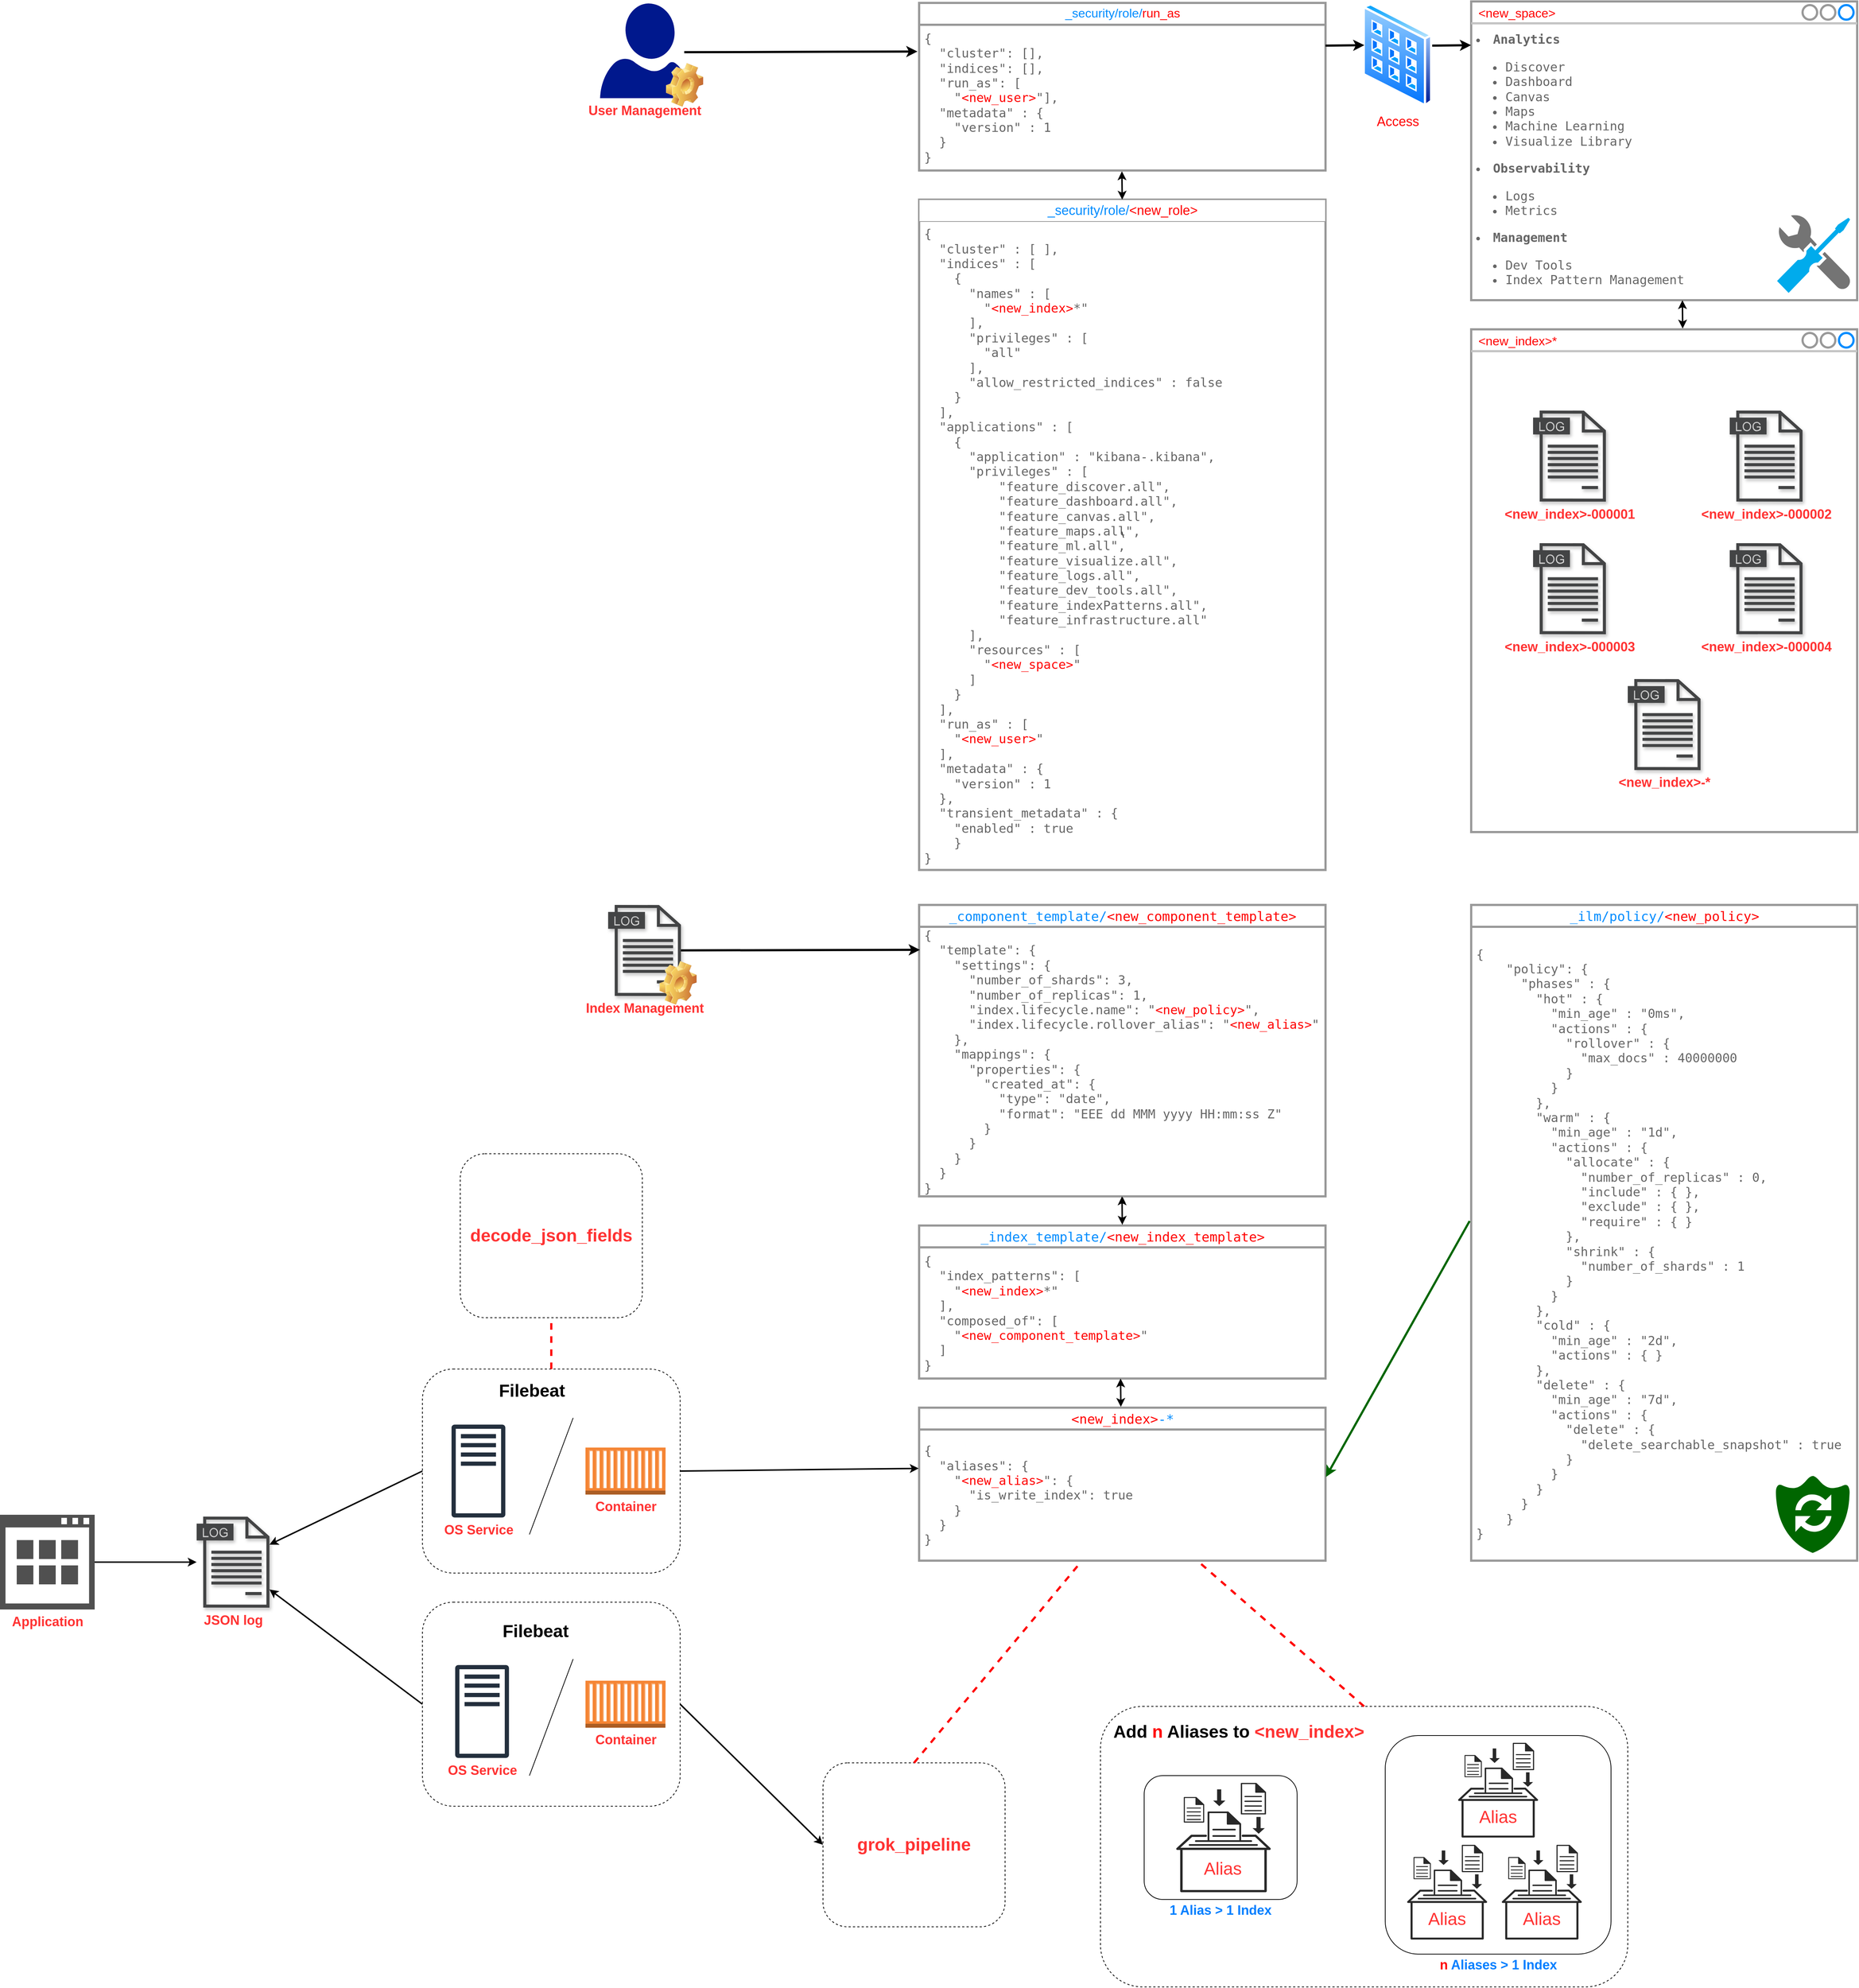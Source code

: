 <mxfile version="20.7.4" type="device"><diagram id="y36KsdwO0_986xuQ28Vi" name="Page-1"><mxGraphModel dx="3749" dy="1204" grid="1" gridSize="10" guides="1" tooltips="1" connect="1" arrows="1" fold="1" page="1" pageScale="1" pageWidth="850" pageHeight="1100" math="0" shadow="0"><root><mxCell id="0"/><mxCell id="1" parent="0"/><mxCell id="LJTvvA1ro9yjk8r6hqA2-25" value="" style="rounded=1;whiteSpace=wrap;html=1;dashed=1;fontSize=18;fontColor=#FF3333;" parent="1" vertex="1"><mxGeometry x="-330.01" y="1917" width="353.9" height="280" as="geometry"/></mxCell><mxCell id="LJTvvA1ro9yjk8r6hqA2-20" value="" style="rounded=1;whiteSpace=wrap;html=1;dashed=1;fontSize=18;fontColor=#FF3333;" parent="1" vertex="1"><mxGeometry x="601" y="2380" width="724" height="385" as="geometry"/></mxCell><mxCell id="wfWdYJbybF4EtRkM_R6o-1" value="&lt;b&gt;&lt;font style=&quot;font-size: 18px;&quot; color=&quot;#ff3333&quot;&gt;User Management&lt;/font&gt;&lt;/b&gt;" style="sketch=0;aspect=fixed;pointerEvents=1;shadow=0;dashed=0;html=1;strokeColor=none;labelPosition=center;verticalLabelPosition=bottom;verticalAlign=top;align=center;fillColor=#00188D;shape=mxgraph.azure.user" parent="1" vertex="1"><mxGeometry x="-86.1" y="42.73" width="122.2" height="130" as="geometry"/></mxCell><mxCell id="wfWdYJbybF4EtRkM_R6o-2" value="&lt;span style=&quot;&quot;&gt;&lt;font color=&quot;#ff0000&quot;&gt;&amp;lt;new_space&amp;gt;&lt;/font&gt;&lt;/span&gt;" style="strokeWidth=3;shadow=0;dashed=0;align=center;html=1;shape=mxgraph.mockup.containers.window;align=left;verticalAlign=top;spacingLeft=8;strokeColor2=#008cff;strokeColor3=#c4c4c4;fontColor=#666666;mainText=;fontSize=17;labelBackgroundColor=none;strokeColor=#999999;" parent="1" vertex="1"><mxGeometry x="1110" y="40" width="530" height="410" as="geometry"/></mxCell><mxCell id="wfWdYJbybF4EtRkM_R6o-3" value="Text" style="text;html=1;strokeColor=none;fillColor=none;align=center;verticalAlign=middle;whiteSpace=wrap;rounded=0;" parent="1" vertex="1"><mxGeometry x="482" y="762" width="60" height="30" as="geometry"/></mxCell><mxCell id="wfWdYJbybF4EtRkM_R6o-14" value="\" style="strokeWidth=3;shadow=0;dashed=0;align=center;html=1;shape=mxgraph.mockup.forms.rrect;rSize=0;strokeColor=#999999;fillColor=#ffffff;" parent="1" vertex="1"><mxGeometry x="352" y="312" width="558" height="920" as="geometry"/></mxCell><mxCell id="wfWdYJbybF4EtRkM_R6o-15" value="&lt;font style=&quot;font-size: 18px;&quot;&gt;&lt;span style=&quot;background-color: initial;&quot;&gt;_security/role/&lt;font style=&quot;font-size: 18px;&quot; color=&quot;#ff0000&quot;&gt;&amp;lt;new_role&amp;gt;&lt;/font&gt;&lt;/span&gt;&lt;/font&gt;" style="strokeWidth=1;shadow=0;dashed=0;align=center;html=1;shape=mxgraph.mockup.forms.rrect;rSize=0;strokeColor=#999999;fontColor=#008cff;fontSize=17;fillColor=#ffffff;resizeWidth=1;" parent="wfWdYJbybF4EtRkM_R6o-14" vertex="1"><mxGeometry width="558" height="30" relative="1" as="geometry"/></mxCell><mxCell id="wfWdYJbybF4EtRkM_R6o-16" value="&lt;pre&gt;&lt;span class=&quot;p&quot;&gt;{&lt;/span&gt;&lt;br&gt;  &lt;span class=&quot;nt&quot;&gt;&quot;cluster&quot;&lt;/span&gt; &lt;span class=&quot;p&quot;&gt;:&lt;/span&gt; &lt;span class=&quot;p&quot;&gt;[&lt;/span&gt; &lt;span class=&quot;p&quot;&gt;],&lt;/span&gt;&lt;br&gt;  &lt;span class=&quot;nt&quot;&gt;&quot;indices&quot;&lt;/span&gt; &lt;span class=&quot;p&quot;&gt;:&lt;/span&gt; &lt;span class=&quot;p&quot;&gt;[&lt;/span&gt;&lt;br&gt;    &lt;span class=&quot;p&quot;&gt;{&lt;/span&gt;&lt;br&gt;      &lt;span class=&quot;nt&quot;&gt;&quot;names&quot;&lt;/span&gt; &lt;span class=&quot;p&quot;&gt;:&lt;/span&gt; &lt;span class=&quot;p&quot;&gt;[&lt;/span&gt;&lt;br&gt;        &lt;span class=&quot;s2&quot;&gt;&quot;&lt;font color=&quot;#ff0000&quot;&gt;&amp;lt;new_index&amp;gt;&lt;/font&gt;*&quot;&lt;/span&gt;&lt;br&gt;      &lt;span class=&quot;p&quot;&gt;],&lt;/span&gt;&lt;br&gt;      &lt;span class=&quot;nt&quot;&gt;&quot;privileges&quot;&lt;/span&gt; &lt;span class=&quot;p&quot;&gt;:&lt;/span&gt; &lt;span class=&quot;p&quot;&gt;[&lt;/span&gt;&lt;br&gt;        &lt;span class=&quot;s2&quot;&gt;&quot;all&quot;&lt;/span&gt;&lt;br&gt;      &lt;span class=&quot;p&quot;&gt;],&lt;/span&gt;&lt;br&gt;      &lt;span class=&quot;nt&quot;&gt;&quot;allow_restricted_indices&quot;&lt;/span&gt; &lt;span class=&quot;p&quot;&gt;:&lt;/span&gt; &lt;span class=&quot;kc&quot;&gt;false&lt;/span&gt;&lt;br&gt;    &lt;span class=&quot;p&quot;&gt;}&lt;/span&gt;&lt;br&gt;  &lt;span class=&quot;p&quot;&gt;],&lt;/span&gt;&lt;br&gt;  &lt;span class=&quot;nt&quot;&gt;&quot;applications&quot;&lt;/span&gt; &lt;span class=&quot;p&quot;&gt;:&lt;/span&gt; &lt;span class=&quot;p&quot;&gt;[&lt;/span&gt;&lt;br&gt;    &lt;span class=&quot;p&quot;&gt;{&lt;/span&gt;&lt;br&gt;      &lt;span class=&quot;nt&quot;&gt;&quot;application&quot;&lt;/span&gt; &lt;span class=&quot;p&quot;&gt;:&lt;/span&gt; &lt;span class=&quot;s2&quot;&gt;&quot;kibana-.kibana&quot;&lt;/span&gt;&lt;span class=&quot;p&quot;&gt;,&lt;/span&gt;&lt;br&gt;      &lt;span class=&quot;nt&quot;&gt;&quot;privileges&quot;&lt;/span&gt; &lt;span class=&quot;p&quot;&gt;:&lt;/span&gt; &lt;span class=&quot;p&quot;&gt;[&lt;/span&gt;&lt;br&gt;          &lt;span class=&quot;s2&quot;&gt;&quot;feature_discover.all&quot;&lt;/span&gt;&lt;span class=&quot;p&quot;&gt;,&lt;/span&gt;&lt;br&gt;          &lt;span class=&quot;s2&quot;&gt;&quot;feature_dashboard.all&quot;&lt;/span&gt;&lt;span class=&quot;p&quot;&gt;,&lt;/span&gt;&lt;br&gt;          &lt;span class=&quot;s2&quot;&gt;&quot;feature_canvas.all&quot;&lt;/span&gt;&lt;span class=&quot;p&quot;&gt;,&lt;/span&gt;&lt;br&gt;          &lt;span class=&quot;s2&quot;&gt;&quot;feature_maps.all&quot;&lt;/span&gt;&lt;span class=&quot;p&quot;&gt;,&lt;/span&gt;&lt;br&gt;          &lt;span class=&quot;s2&quot;&gt;&quot;feature_ml.all&quot;&lt;/span&gt;&lt;span class=&quot;p&quot;&gt;,&lt;/span&gt;&lt;br&gt;          &lt;span class=&quot;s2&quot;&gt;&quot;feature_visualize.all&quot;&lt;/span&gt;&lt;span class=&quot;p&quot;&gt;,&lt;/span&gt;&lt;br&gt;          &lt;span class=&quot;s2&quot;&gt;&quot;feature_logs.all&quot;&lt;/span&gt;&lt;span class=&quot;p&quot;&gt;,&lt;/span&gt;&lt;br&gt;          &lt;span class=&quot;s2&quot;&gt;&quot;feature_dev_tools.all&quot;&lt;/span&gt;&lt;span class=&quot;p&quot;&gt;,&lt;/span&gt;&lt;br&gt;          &lt;span class=&quot;s2&quot;&gt;&quot;feature_indexPatterns.all&quot;&lt;/span&gt;&lt;span class=&quot;p&quot;&gt;,&lt;/span&gt;&lt;br&gt;          &lt;span class=&quot;s2&quot;&gt;&quot;feature_infrastructure.all&quot;&lt;/span&gt;&lt;br&gt;      &lt;span class=&quot;p&quot;&gt;],&lt;/span&gt;&lt;br&gt;      &lt;span class=&quot;nt&quot;&gt;&quot;resources&quot;&lt;/span&gt; &lt;span class=&quot;p&quot;&gt;:&lt;/span&gt; &lt;span class=&quot;p&quot;&gt;[&lt;/span&gt;&lt;br&gt;        &lt;span class=&quot;s2&quot;&gt;&quot;&lt;font color=&quot;#ff0000&quot;&gt;&amp;lt;new_space&amp;gt;&lt;/font&gt;&quot;&lt;/span&gt;&lt;br&gt;      &lt;span class=&quot;p&quot;&gt;]&lt;/span&gt;&lt;br&gt;    &lt;span class=&quot;p&quot;&gt;}&lt;/span&gt;&lt;br&gt;  &lt;span class=&quot;p&quot;&gt;],&lt;/span&gt;&lt;br&gt;  &lt;span class=&quot;nt&quot;&gt;&quot;run_as&quot;&lt;/span&gt; &lt;span class=&quot;p&quot;&gt;:&lt;/span&gt; &lt;span class=&quot;p&quot;&gt;[&lt;/span&gt;&lt;br&gt;    &lt;span class=&quot;s2&quot;&gt;&quot;&lt;font color=&quot;#ff0000&quot;&gt;&amp;lt;new_user&amp;gt;&lt;/font&gt;&quot;&lt;/span&gt;&lt;br&gt;  &lt;span class=&quot;p&quot;&gt;],&lt;/span&gt;&lt;br&gt;  &lt;span class=&quot;nt&quot;&gt;&quot;metadata&quot;&lt;/span&gt; &lt;span class=&quot;p&quot;&gt;:&lt;/span&gt; &lt;span class=&quot;p&quot;&gt;{&lt;/span&gt;&lt;br&gt;    &lt;span class=&quot;nt&quot;&gt;&quot;version&quot;&lt;/span&gt; &lt;span class=&quot;p&quot;&gt;:&lt;/span&gt; &lt;span class=&quot;mi&quot;&gt;1&lt;/span&gt;&lt;br&gt;  &lt;span class=&quot;p&quot;&gt;},&lt;/span&gt;&lt;br&gt;  &lt;span class=&quot;nt&quot;&gt;&quot;transient_metadata&quot;&lt;/span&gt; &lt;span class=&quot;p&quot;&gt;:&lt;/span&gt; &lt;span class=&quot;p&quot;&gt;{&lt;/span&gt;&lt;br&gt;    &lt;span class=&quot;nt&quot;&gt;&quot;enabled&quot;&lt;/span&gt; &lt;span class=&quot;p&quot;&gt;:&lt;/span&gt; &lt;span class=&quot;kc&quot;&gt;true&lt;/span&gt;&lt;br&gt;    &lt;span class=&quot;p&quot;&gt;}&lt;/span&gt;&lt;br&gt;&lt;span class=&quot;p&quot;&gt;}&lt;/span&gt;&lt;/pre&gt;" style="strokeWidth=1;shadow=0;dashed=0;align=center;html=1;shape=mxgraph.mockup.forms.anchor;fontSize=17;fontColor=#666666;align=left;spacingLeft=5;resizeWidth=1;" parent="wfWdYJbybF4EtRkM_R6o-14" vertex="1"><mxGeometry width="558" height="890" relative="1" as="geometry"><mxPoint y="30" as="offset"/></mxGeometry></mxCell><mxCell id="wfWdYJbybF4EtRkM_R6o-20" value="" style="strokeWidth=3;shadow=0;dashed=0;align=center;html=1;shape=mxgraph.mockup.forms.rrect;rSize=0;strokeColor=#999999;fillColor=#ffffff;" parent="1" vertex="1"><mxGeometry x="352" y="42" width="558" height="230" as="geometry"/></mxCell><mxCell id="wfWdYJbybF4EtRkM_R6o-21" value="_security/role/&lt;font color=&quot;#ff0000&quot;&gt;run_as&lt;/font&gt;" style="strokeWidth=3;shadow=0;dashed=0;align=center;html=1;shape=mxgraph.mockup.forms.rrect;rSize=0;strokeColor=#999999;fontColor=#008cff;fontSize=17;fillColor=#ffffff;resizeWidth=1;" parent="wfWdYJbybF4EtRkM_R6o-20" vertex="1"><mxGeometry width="558" height="30" relative="1" as="geometry"/></mxCell><mxCell id="wfWdYJbybF4EtRkM_R6o-22" value="&lt;pre&gt;&lt;span class=&quot;p&quot;&gt;{&lt;/span&gt;&lt;br&gt;  &lt;span class=&quot;nt&quot;&gt;&quot;cluster&quot;&lt;/span&gt;&lt;span class=&quot;p&quot;&gt;:&lt;/span&gt; &lt;span class=&quot;p&quot;&gt;[],&lt;/span&gt;&lt;br&gt;  &lt;span class=&quot;nt&quot;&gt;&quot;indices&quot;&lt;/span&gt;&lt;span class=&quot;p&quot;&gt;:&lt;/span&gt; &lt;span class=&quot;p&quot;&gt;[],&lt;/span&gt;&lt;br&gt;  &lt;span class=&quot;nt&quot;&gt;&quot;run_as&quot;&lt;/span&gt;&lt;span class=&quot;p&quot;&gt;:&lt;/span&gt; &lt;span class=&quot;p&quot;&gt;[&lt;/span&gt; &lt;br&gt;    &lt;span class=&quot;s2&quot;&gt;&quot;&lt;font color=&quot;#ff0000&quot;&gt;&amp;lt;new_user&amp;gt;&lt;/font&gt;&quot;&lt;/span&gt;&lt;span class=&quot;p&quot;&gt;],&lt;/span&gt;&lt;br&gt;  &lt;span class=&quot;nt&quot;&gt;&quot;metadata&quot;&lt;/span&gt; &lt;span class=&quot;p&quot;&gt;:&lt;/span&gt; &lt;span class=&quot;p&quot;&gt;{&lt;/span&gt;&lt;br&gt;    &lt;span class=&quot;nt&quot;&gt;&quot;version&quot;&lt;/span&gt; &lt;span class=&quot;p&quot;&gt;:&lt;/span&gt; &lt;span class=&quot;mi&quot;&gt;1&lt;/span&gt;&lt;br&gt;  &lt;span class=&quot;p&quot;&gt;}&lt;/span&gt;&lt;br&gt;&lt;span class=&quot;p&quot;&gt;}&lt;/span&gt;&lt;/pre&gt;" style="strokeWidth=1;shadow=0;dashed=0;align=center;html=1;shape=mxgraph.mockup.forms.anchor;fontSize=17;fontColor=#666666;align=left;spacingLeft=5;resizeWidth=1;" parent="wfWdYJbybF4EtRkM_R6o-20" vertex="1"><mxGeometry width="558" height="190" relative="1" as="geometry"><mxPoint y="35" as="offset"/></mxGeometry></mxCell><mxCell id="wfWdYJbybF4EtRkM_R6o-30" value="" style="endArrow=classic;html=1;rounded=0;fontFamily=Helvetica;fontColor=#FF0000;entryX=-0.004;entryY=0.29;entryDx=0;entryDy=0;exitX=0.946;exitY=0.515;exitDx=0;exitDy=0;exitPerimeter=0;strokeWidth=3;entryPerimeter=0;" parent="1" source="wfWdYJbybF4EtRkM_R6o-1" target="wfWdYJbybF4EtRkM_R6o-20" edge="1"><mxGeometry width="50" height="50" relative="1" as="geometry"><mxPoint x="124.6" y="239.85" as="sourcePoint"/><mxPoint x="150" y="108.73" as="targetPoint"/></mxGeometry></mxCell><mxCell id="wfWdYJbybF4EtRkM_R6o-31" value="" style="endArrow=classic;html=1;rounded=0;fontFamily=Helvetica;fontColor=#FF0000;startArrow=classic;startFill=1;exitX=0.499;exitY=1.005;exitDx=0;exitDy=0;exitPerimeter=0;strokeWidth=2;" parent="1" source="wfWdYJbybF4EtRkM_R6o-20" target="wfWdYJbybF4EtRkM_R6o-15" edge="1"><mxGeometry width="50" height="50" relative="1" as="geometry"><mxPoint x="572" y="272" as="sourcePoint"/><mxPoint x="215.6" y="382" as="targetPoint"/></mxGeometry></mxCell><mxCell id="wfWdYJbybF4EtRkM_R6o-4" value="&lt;font size=&quot;1&quot; color=&quot;#ff3333&quot;&gt;&lt;b style=&quot;font-size: 18px;&quot;&gt;Index Management&lt;/b&gt;&lt;/font&gt;" style="sketch=0;pointerEvents=1;shadow=1;dashed=0;html=1;strokeColor=none;fillColor=#434445;aspect=fixed;labelPosition=center;verticalLabelPosition=bottom;verticalAlign=top;align=center;outlineConnect=0;shape=mxgraph.vvd.log_files;" parent="1" vertex="1"><mxGeometry x="-75.0" y="1280" width="100" height="125" as="geometry"/></mxCell><mxCell id="wfWdYJbybF4EtRkM_R6o-39" value="&lt;pre&gt;&lt;li&gt;&lt;strong&gt;Analytics&lt;/strong&gt;&lt;br/&gt;&lt;ul&gt;&lt;li&gt;Discover&lt;br/&gt;&lt;/li&gt;&lt;li&gt;Dashboard&lt;br/&gt;&lt;/li&gt;&lt;li&gt;Canvas&lt;br/&gt;&lt;/li&gt;&lt;li&gt;Maps&lt;br/&gt;&lt;/li&gt;&lt;li&gt;Machine Learning&lt;br/&gt;&lt;/li&gt;&lt;li&gt;Visualize Library&lt;br/&gt;&lt;/li&gt;&lt;/ul&gt;&lt;/li&gt;&lt;li&gt;&lt;strong&gt;Observability&lt;/strong&gt;&lt;br/&gt;&lt;ul&gt;&lt;li&gt;Logs&lt;br/&gt;&lt;/li&gt;&lt;li&gt;Metrics&lt;br/&gt;&lt;/li&gt;&lt;/ul&gt;&lt;/li&gt;&lt;li&gt;&lt;strong&gt;Management&lt;/strong&gt;&lt;br/&gt;&lt;ul&gt;&lt;li&gt;Dev Tools&lt;br/&gt;&lt;/li&gt;&lt;li&gt;Index Pattern Management&lt;br/&gt;&lt;/li&gt;&lt;/ul&gt;&lt;/li&gt;&lt;/pre&gt;" style="strokeWidth=1;shadow=0;dashed=0;align=center;html=1;shape=mxgraph.mockup.forms.anchor;fontSize=17;fontColor=#666666;align=left;spacingLeft=5;resizeWidth=1;" parent="1" vertex="1"><mxGeometry x="1110" y="73.78" width="290" height="366.22" as="geometry"/></mxCell><mxCell id="wfWdYJbybF4EtRkM_R6o-43" value="" style="sketch=0;aspect=fixed;html=1;points=[];align=center;image;fontSize=12;image=img/lib/mscae/Developer_Tools.svg;fontFamily=Helvetica;fontColor=#FF0000;" parent="1" vertex="1"><mxGeometry x="1530" y="333.28" width="100.32" height="106.72" as="geometry"/></mxCell><mxCell id="wfWdYJbybF4EtRkM_R6o-76" value="" style="edgeStyle=orthogonalEdgeStyle;rounded=0;orthogonalLoop=1;jettySize=auto;html=1;fontFamily=Helvetica;fontSize=18;fontColor=#FF0000;startArrow=classic;startFill=1;" parent="1" source="wfWdYJbybF4EtRkM_R6o-46" target="wfWdYJbybF4EtRkM_R6o-70" edge="1"><mxGeometry relative="1" as="geometry"/></mxCell><mxCell id="wfWdYJbybF4EtRkM_R6o-46" value="" style="strokeWidth=3;shadow=0;dashed=0;align=center;html=1;shape=mxgraph.mockup.forms.rrect;rSize=0;strokeColor=#999999;fillColor=#ffffff;" parent="1" vertex="1"><mxGeometry x="352" y="1280" width="558" height="400" as="geometry"/></mxCell><mxCell id="wfWdYJbybF4EtRkM_R6o-47" value="&lt;pre style=&quot;font-size: 18px;&quot;&gt;&lt;span class=&quot;err&quot;&gt;_component_template/&lt;font style=&quot;font-size: 18px;&quot; color=&quot;#ff0000&quot;&gt;&amp;lt;new_component_template&amp;gt;&lt;/font&gt;&lt;/span&gt;&lt;/pre&gt;" style="strokeWidth=3;shadow=0;dashed=0;align=center;html=1;shape=mxgraph.mockup.forms.rrect;rSize=0;strokeColor=#999999;fontColor=#008cff;fontSize=17;fillColor=#ffffff;resizeWidth=1;" parent="wfWdYJbybF4EtRkM_R6o-46" vertex="1"><mxGeometry width="558" height="30" relative="1" as="geometry"/></mxCell><mxCell id="wfWdYJbybF4EtRkM_R6o-48" value="&lt;pre&gt;&lt;span class=&quot;p&quot;&gt;{&lt;/span&gt;&lt;br&gt;  &lt;span class=&quot;nt&quot;&gt;&quot;template&quot;&lt;/span&gt;&lt;span class=&quot;p&quot;&gt;:&lt;/span&gt; &lt;span class=&quot;p&quot;&gt;{&lt;/span&gt;&lt;br&gt;    &lt;span class=&quot;nt&quot;&gt;&quot;settings&quot;&lt;/span&gt;&lt;span class=&quot;p&quot;&gt;:&lt;/span&gt; &lt;span class=&quot;p&quot;&gt;{&lt;/span&gt;&lt;br&gt;      &lt;span class=&quot;nt&quot;&gt;&quot;number_of_shards&quot;&lt;/span&gt;&lt;span class=&quot;p&quot;&gt;:&lt;/span&gt; &lt;span class=&quot;mi&quot;&gt;3&lt;/span&gt;&lt;span class=&quot;p&quot;&gt;,&lt;/span&gt;&lt;br&gt;      &lt;span class=&quot;nt&quot;&gt;&quot;number_of_replicas&quot;&lt;/span&gt;&lt;span class=&quot;p&quot;&gt;:&lt;/span&gt; &lt;span class=&quot;mi&quot;&gt;1&lt;/span&gt;&lt;span class=&quot;p&quot;&gt;,&lt;/span&gt;&lt;br&gt;      &lt;span class=&quot;nt&quot;&gt;&quot;index.lifecycle.name&quot;&lt;/span&gt;&lt;span class=&quot;p&quot;&gt;:&lt;/span&gt; &lt;span class=&quot;s2&quot;&gt;&quot;&lt;font color=&quot;#ff0000&quot;&gt;&amp;lt;new_policy&amp;gt;&lt;/font&gt;&quot;&lt;/span&gt;&lt;span class=&quot;p&quot;&gt;,&lt;/span&gt;&lt;br&gt;      &lt;span class=&quot;nt&quot;&gt;&quot;index.lifecycle.rollover_alias&quot;&lt;/span&gt;&lt;span class=&quot;p&quot;&gt;:&lt;/span&gt; &lt;span class=&quot;s2&quot;&gt;&quot;&lt;font color=&quot;#ff0000&quot;&gt;&amp;lt;new_alias&amp;gt;&lt;/font&gt;&quot;&lt;/span&gt;&lt;br&gt;    &lt;span class=&quot;p&quot;&gt;},&lt;/span&gt;&lt;br&gt;    &lt;span class=&quot;nt&quot;&gt;&quot;mappings&quot;&lt;/span&gt;&lt;span class=&quot;p&quot;&gt;:&lt;/span&gt; &lt;span class=&quot;p&quot;&gt;{&lt;/span&gt;&lt;br&gt;      &lt;span class=&quot;nt&quot;&gt;&quot;properties&quot;&lt;/span&gt;&lt;span class=&quot;p&quot;&gt;:&lt;/span&gt; &lt;span class=&quot;p&quot;&gt;{&lt;/span&gt;&lt;br&gt;        &lt;span class=&quot;nt&quot;&gt;&quot;created_at&quot;&lt;/span&gt;&lt;span class=&quot;p&quot;&gt;:&lt;/span&gt; &lt;span class=&quot;p&quot;&gt;{&lt;/span&gt;&lt;br&gt;          &lt;span class=&quot;nt&quot;&gt;&quot;type&quot;&lt;/span&gt;&lt;span class=&quot;p&quot;&gt;:&lt;/span&gt; &lt;span class=&quot;s2&quot;&gt;&quot;date&quot;&lt;/span&gt;&lt;span class=&quot;p&quot;&gt;,&lt;/span&gt;&lt;br&gt;          &lt;span class=&quot;nt&quot;&gt;&quot;format&quot;&lt;/span&gt;&lt;span class=&quot;p&quot;&gt;:&lt;/span&gt; &lt;span class=&quot;s2&quot;&gt;&quot;EEE dd MMM yyyy HH:mm:ss Z&quot;&lt;/span&gt;&lt;br&gt;        &lt;span class=&quot;p&quot;&gt;}&lt;/span&gt;&lt;br&gt;      &lt;span class=&quot;p&quot;&gt;}&lt;/span&gt;&lt;br&gt;    &lt;span class=&quot;p&quot;&gt;}&lt;/span&gt;&lt;br&gt;  &lt;span class=&quot;p&quot;&gt;}&lt;/span&gt;&lt;br&gt;&lt;span class=&quot;p&quot;&gt;}&lt;/span&gt;&lt;/pre&gt;" style="strokeWidth=1;shadow=0;dashed=0;align=center;html=1;shape=mxgraph.mockup.forms.anchor;fontSize=17;fontColor=#666666;align=left;spacingLeft=5;resizeWidth=1;" parent="wfWdYJbybF4EtRkM_R6o-46" vertex="1"><mxGeometry width="558" height="370" relative="1" as="geometry"><mxPoint y="30" as="offset"/></mxGeometry></mxCell><mxCell id="wfWdYJbybF4EtRkM_R6o-62" value="&lt;font style=&quot;font-size: 18px;&quot;&gt;Access&lt;/font&gt;" style="aspect=fixed;perimeter=ellipsePerimeter;html=1;align=center;shadow=0;dashed=0;spacingTop=3;image;image=img/lib/active_directory/input_output_filter.svg;fontFamily=Helvetica;fontColor=#FF0000;" parent="1" vertex="1"><mxGeometry x="961" y="42.0" width="95.5" height="142.54" as="geometry"/></mxCell><mxCell id="wfWdYJbybF4EtRkM_R6o-63" value="" style="endArrow=classic;html=1;rounded=0;fontFamily=Helvetica;fontColor=#FF0000;exitX=1;exitY=0.5;exitDx=0;exitDy=0;entryX=-0.006;entryY=0.165;entryDx=0;entryDy=0;entryPerimeter=0;strokeWidth=3;" parent="1" edge="1"><mxGeometry width="50" height="50" relative="1" as="geometry"><mxPoint x="910.0" y="100.65" as="sourcePoint"/><mxPoint x="963.38" y="100.0" as="targetPoint"/></mxGeometry></mxCell><mxCell id="wfWdYJbybF4EtRkM_R6o-64" value="" style="endArrow=classic;html=1;rounded=0;fontFamily=Helvetica;fontColor=#FF0000;exitX=1;exitY=0.5;exitDx=0;exitDy=0;entryX=-0.006;entryY=0.165;entryDx=0;entryDy=0;entryPerimeter=0;strokeWidth=3;" parent="1" edge="1"><mxGeometry width="50" height="50" relative="1" as="geometry"><mxPoint x="1056.5" y="100.65" as="sourcePoint"/><mxPoint x="1109.88" y="100" as="targetPoint"/></mxGeometry></mxCell><mxCell id="wfWdYJbybF4EtRkM_R6o-65" value="" style="strokeWidth=3;shadow=0;dashed=0;align=center;html=1;shape=mxgraph.mockup.forms.rrect;rSize=0;strokeColor=#999999;fillColor=#ffffff;" parent="1" vertex="1"><mxGeometry x="1110" y="1280" width="530" height="900" as="geometry"/></mxCell><mxCell id="wfWdYJbybF4EtRkM_R6o-66" value="&lt;pre&gt;&lt;span class=&quot;err&quot;&gt;&lt;font style=&quot;font-size: 18px;&quot;&gt;_ilm/policy/&lt;font color=&quot;#ff0000&quot;&gt;&amp;lt;new_policy&amp;gt;&lt;/font&gt;&lt;/font&gt;&lt;/span&gt;&lt;/pre&gt;" style="strokeWidth=3;shadow=0;dashed=0;align=center;html=1;shape=mxgraph.mockup.forms.rrect;rSize=0;strokeColor=#999999;fontColor=#008cff;fontSize=17;fillColor=#ffffff;resizeWidth=1;" parent="wfWdYJbybF4EtRkM_R6o-65" vertex="1"><mxGeometry width="530" height="30" relative="1" as="geometry"/></mxCell><mxCell id="wfWdYJbybF4EtRkM_R6o-67" value="&lt;pre&gt;&lt;span class=&quot;p&quot;&gt;{&lt;/span&gt;&lt;br/&gt;    &lt;span class=&quot;nt&quot;&gt;&quot;policy&quot;&lt;/span&gt;&lt;span class=&quot;p&quot;&gt;:&lt;/span&gt; &lt;span class=&quot;p&quot;&gt;{&lt;/span&gt;&lt;br/&gt;      &lt;span class=&quot;nt&quot;&gt;&quot;phases&quot;&lt;/span&gt; &lt;span class=&quot;p&quot;&gt;:&lt;/span&gt; &lt;span class=&quot;p&quot;&gt;{&lt;/span&gt;&lt;br/&gt;        &lt;span class=&quot;nt&quot;&gt;&quot;hot&quot;&lt;/span&gt; &lt;span class=&quot;p&quot;&gt;:&lt;/span&gt; &lt;span class=&quot;p&quot;&gt;{&lt;/span&gt;&lt;br/&gt;          &lt;span class=&quot;nt&quot;&gt;&quot;min_age&quot;&lt;/span&gt; &lt;span class=&quot;p&quot;&gt;:&lt;/span&gt; &lt;span class=&quot;s2&quot;&gt;&quot;0ms&quot;&lt;/span&gt;&lt;span class=&quot;p&quot;&gt;,&lt;/span&gt;&lt;br/&gt;          &lt;span class=&quot;nt&quot;&gt;&quot;actions&quot;&lt;/span&gt; &lt;span class=&quot;p&quot;&gt;:&lt;/span&gt; &lt;span class=&quot;p&quot;&gt;{&lt;/span&gt;&lt;br/&gt;            &lt;span class=&quot;nt&quot;&gt;&quot;rollover&quot;&lt;/span&gt; &lt;span class=&quot;p&quot;&gt;:&lt;/span&gt; &lt;span class=&quot;p&quot;&gt;{&lt;/span&gt;&lt;br/&gt;              &lt;span class=&quot;nt&quot;&gt;&quot;max_docs&quot;&lt;/span&gt; &lt;span class=&quot;p&quot;&gt;:&lt;/span&gt; &lt;span class=&quot;mi&quot;&gt;40000000&lt;/span&gt;&lt;br/&gt;            &lt;span class=&quot;p&quot;&gt;}&lt;/span&gt;&lt;br/&gt;          &lt;span class=&quot;p&quot;&gt;}&lt;/span&gt;&lt;br/&gt;        &lt;span class=&quot;p&quot;&gt;},&lt;/span&gt;&lt;br/&gt;        &lt;span class=&quot;nt&quot;&gt;&quot;warm&quot;&lt;/span&gt; &lt;span class=&quot;p&quot;&gt;:&lt;/span&gt; &lt;span class=&quot;p&quot;&gt;{&lt;/span&gt;&lt;br/&gt;          &lt;span class=&quot;nt&quot;&gt;&quot;min_age&quot;&lt;/span&gt; &lt;span class=&quot;p&quot;&gt;:&lt;/span&gt; &lt;span class=&quot;s2&quot;&gt;&quot;1d&quot;&lt;/span&gt;&lt;span class=&quot;p&quot;&gt;,&lt;/span&gt;&lt;br/&gt;          &lt;span class=&quot;nt&quot;&gt;&quot;actions&quot;&lt;/span&gt; &lt;span class=&quot;p&quot;&gt;:&lt;/span&gt; &lt;span class=&quot;p&quot;&gt;{&lt;/span&gt;&lt;br/&gt;            &lt;span class=&quot;nt&quot;&gt;&quot;allocate&quot;&lt;/span&gt; &lt;span class=&quot;p&quot;&gt;:&lt;/span&gt; &lt;span class=&quot;p&quot;&gt;{&lt;/span&gt;&lt;br/&gt;              &lt;span class=&quot;nt&quot;&gt;&quot;number_of_replicas&quot;&lt;/span&gt; &lt;span class=&quot;p&quot;&gt;:&lt;/span&gt; &lt;span class=&quot;mi&quot;&gt;0&lt;/span&gt;&lt;span class=&quot;p&quot;&gt;,&lt;/span&gt;&lt;br/&gt;              &lt;span class=&quot;nt&quot;&gt;&quot;include&quot;&lt;/span&gt; &lt;span class=&quot;p&quot;&gt;:&lt;/span&gt; &lt;span class=&quot;p&quot;&gt;{&lt;/span&gt; &lt;span class=&quot;p&quot;&gt;},&lt;/span&gt;&lt;br/&gt;              &lt;span class=&quot;nt&quot;&gt;&quot;exclude&quot;&lt;/span&gt; &lt;span class=&quot;p&quot;&gt;:&lt;/span&gt; &lt;span class=&quot;p&quot;&gt;{&lt;/span&gt; &lt;span class=&quot;p&quot;&gt;},&lt;/span&gt;&lt;br/&gt;              &lt;span class=&quot;nt&quot;&gt;&quot;require&quot;&lt;/span&gt; &lt;span class=&quot;p&quot;&gt;:&lt;/span&gt; &lt;span class=&quot;p&quot;&gt;{&lt;/span&gt; &lt;span class=&quot;p&quot;&gt;}&lt;/span&gt;&lt;br/&gt;            &lt;span class=&quot;p&quot;&gt;},&lt;/span&gt;&lt;br/&gt;            &lt;span class=&quot;nt&quot;&gt;&quot;shrink&quot;&lt;/span&gt; &lt;span class=&quot;p&quot;&gt;:&lt;/span&gt; &lt;span class=&quot;p&quot;&gt;{&lt;/span&gt;&lt;br/&gt;              &lt;span class=&quot;nt&quot;&gt;&quot;number_of_shards&quot;&lt;/span&gt; &lt;span class=&quot;p&quot;&gt;:&lt;/span&gt; &lt;span class=&quot;mi&quot;&gt;1&lt;/span&gt;&lt;br/&gt;            &lt;span class=&quot;p&quot;&gt;}&lt;/span&gt;&lt;br/&gt;          &lt;span class=&quot;p&quot;&gt;}&lt;/span&gt;&lt;br/&gt;        &lt;span class=&quot;p&quot;&gt;},&lt;/span&gt;&lt;br/&gt;        &lt;span class=&quot;nt&quot;&gt;&quot;cold&quot;&lt;/span&gt; &lt;span class=&quot;p&quot;&gt;:&lt;/span&gt; &lt;span class=&quot;p&quot;&gt;{&lt;/span&gt;&lt;br/&gt;          &lt;span class=&quot;nt&quot;&gt;&quot;min_age&quot;&lt;/span&gt; &lt;span class=&quot;p&quot;&gt;:&lt;/span&gt; &lt;span class=&quot;s2&quot;&gt;&quot;2d&quot;&lt;/span&gt;&lt;span class=&quot;p&quot;&gt;,&lt;/span&gt;&lt;br/&gt;          &lt;span class=&quot;nt&quot;&gt;&quot;actions&quot;&lt;/span&gt; &lt;span class=&quot;p&quot;&gt;:&lt;/span&gt; &lt;span class=&quot;p&quot;&gt;{&lt;/span&gt; &lt;span class=&quot;p&quot;&gt;}&lt;/span&gt;&lt;br/&gt;        &lt;span class=&quot;p&quot;&gt;},&lt;/span&gt;&lt;br/&gt;        &lt;span class=&quot;nt&quot;&gt;&quot;delete&quot;&lt;/span&gt; &lt;span class=&quot;p&quot;&gt;:&lt;/span&gt; &lt;span class=&quot;p&quot;&gt;{&lt;/span&gt;&lt;br/&gt;          &lt;span class=&quot;nt&quot;&gt;&quot;min_age&quot;&lt;/span&gt; &lt;span class=&quot;p&quot;&gt;:&lt;/span&gt; &lt;span class=&quot;s2&quot;&gt;&quot;7d&quot;&lt;/span&gt;&lt;span class=&quot;p&quot;&gt;,&lt;/span&gt;&lt;br/&gt;          &lt;span class=&quot;nt&quot;&gt;&quot;actions&quot;&lt;/span&gt; &lt;span class=&quot;p&quot;&gt;:&lt;/span&gt; &lt;span class=&quot;p&quot;&gt;{&lt;/span&gt;&lt;br/&gt;            &lt;span class=&quot;nt&quot;&gt;&quot;delete&quot;&lt;/span&gt; &lt;span class=&quot;p&quot;&gt;:&lt;/span&gt; &lt;span class=&quot;p&quot;&gt;{&lt;/span&gt;&lt;br/&gt;              &lt;span class=&quot;nt&quot;&gt;&quot;delete_searchable_snapshot&quot;&lt;/span&gt; &lt;span class=&quot;p&quot;&gt;:&lt;/span&gt; &lt;span class=&quot;kc&quot;&gt;true&lt;/span&gt;&lt;br/&gt;            &lt;span class=&quot;p&quot;&gt;}&lt;/span&gt;&lt;br/&gt;          &lt;span class=&quot;p&quot;&gt;}&lt;/span&gt;&lt;br/&gt;        &lt;span class=&quot;p&quot;&gt;}&lt;/span&gt;&lt;br/&gt;      &lt;span class=&quot;p&quot;&gt;}&lt;/span&gt;&lt;br/&gt;    &lt;span class=&quot;p&quot;&gt;}&lt;/span&gt;&lt;br/&gt;&lt;span class=&quot;p&quot;&gt;}&lt;/span&gt;&lt;/pre&gt;" style="strokeWidth=1;shadow=0;dashed=0;align=center;html=1;shape=mxgraph.mockup.forms.anchor;fontSize=17;fontColor=#666666;align=left;spacingLeft=5;resizeWidth=1;" parent="wfWdYJbybF4EtRkM_R6o-65" vertex="1"><mxGeometry width="530" height="870" relative="1" as="geometry"><mxPoint y="30" as="offset"/></mxGeometry></mxCell><mxCell id="wfWdYJbybF4EtRkM_R6o-78" value="" style="sketch=0;pointerEvents=1;shadow=0;dashed=0;html=1;strokeColor=none;labelPosition=center;verticalLabelPosition=bottom;verticalAlign=top;align=center;fillColor=#006600;shape=mxgraph.mscae.oms.system_update;fontFamily=Helvetica;fontSize=18;fontColor=#FF0000;" parent="wfWdYJbybF4EtRkM_R6o-65" vertex="1"><mxGeometry x="417.885" y="783.529" width="101.923" height="105.882" as="geometry"/></mxCell><mxCell id="wfWdYJbybF4EtRkM_R6o-68" value="" style="strokeWidth=3;shadow=0;dashed=0;align=center;html=1;shape=mxgraph.mockup.forms.rrect;rSize=0;strokeColor=#999999;fillColor=#ffffff;" parent="1" vertex="1"><mxGeometry x="352" y="1720" width="558" height="210" as="geometry"/></mxCell><mxCell id="wfWdYJbybF4EtRkM_R6o-69" value="&lt;pre style=&quot;font-size: 18px;&quot;&gt;&lt;pre&gt;&lt;span class=&quot;err&quot;&gt;_index_template/&lt;font color=&quot;#ff0000&quot;&gt;&amp;lt;new_index_template&amp;gt;&lt;/font&gt;&lt;/span&gt;&lt;/pre&gt;&lt;/pre&gt;" style="strokeWidth=3;shadow=0;dashed=0;align=center;html=1;shape=mxgraph.mockup.forms.rrect;rSize=0;strokeColor=#999999;fontColor=#008cff;fontSize=17;fillColor=#ffffff;resizeWidth=1;" parent="wfWdYJbybF4EtRkM_R6o-68" vertex="1"><mxGeometry width="558" height="30" relative="1" as="geometry"/></mxCell><mxCell id="wfWdYJbybF4EtRkM_R6o-70" value="&lt;pre&gt;&lt;span class=&quot;p&quot;&gt;{&lt;/span&gt;&lt;br&gt;  &lt;span class=&quot;nt&quot;&gt;&quot;index_patterns&quot;&lt;/span&gt;&lt;span class=&quot;p&quot;&gt;:&lt;/span&gt; &lt;span class=&quot;p&quot;&gt;[&lt;/span&gt;&lt;br&gt;    &lt;span class=&quot;s2&quot;&gt;&quot;&lt;font color=&quot;#ff0000&quot;&gt;&amp;lt;new_index&amp;gt;&lt;/font&gt;*&quot;&lt;/span&gt;&lt;br&gt;  &lt;span class=&quot;p&quot;&gt;],&lt;/span&gt;&lt;br&gt;  &lt;span class=&quot;nt&quot;&gt;&quot;composed_of&quot;&lt;/span&gt;&lt;span class=&quot;p&quot;&gt;:&lt;/span&gt; &lt;span class=&quot;p&quot;&gt;[&lt;/span&gt;&lt;br&gt;    &lt;span class=&quot;s2&quot;&gt;&quot;&lt;font color=&quot;#ff0000&quot;&gt;&amp;lt;new_component_template&amp;gt;&lt;/font&gt;&quot;&lt;/span&gt;&lt;br&gt;  &lt;span class=&quot;p&quot;&gt;]&lt;/span&gt;&lt;br&gt;&lt;span class=&quot;p&quot;&gt;}&lt;/span&gt;&lt;/pre&gt;" style="strokeWidth=1;shadow=0;dashed=0;align=center;html=1;shape=mxgraph.mockup.forms.anchor;fontSize=17;fontColor=#666666;align=left;spacingLeft=5;resizeWidth=1;" parent="wfWdYJbybF4EtRkM_R6o-68" vertex="1"><mxGeometry width="558" height="180" relative="1" as="geometry"><mxPoint y="30" as="offset"/></mxGeometry></mxCell><mxCell id="wfWdYJbybF4EtRkM_R6o-71" value="" style="strokeWidth=3;shadow=0;dashed=0;align=center;html=1;shape=mxgraph.mockup.forms.rrect;rSize=0;strokeColor=#999999;fillColor=#ffffff;" parent="1" vertex="1"><mxGeometry x="352" y="1970" width="558" height="210" as="geometry"/></mxCell><mxCell id="wfWdYJbybF4EtRkM_R6o-72" value="&lt;pre style=&quot;font-size: 18px;&quot;&gt;&lt;pre&gt;&lt;span class=&quot;err&quot;&gt;&lt;font color=&quot;#ff0000&quot;&gt;&amp;lt;new_index&amp;gt;&lt;/font&gt;&lt;/span&gt;&lt;span class=&quot;mi&quot;&gt;-*&lt;/span&gt;&lt;/pre&gt;&lt;/pre&gt;" style="strokeWidth=3;shadow=0;dashed=0;align=center;html=1;shape=mxgraph.mockup.forms.rrect;rSize=0;strokeColor=#999999;fontColor=#008cff;fontSize=17;fillColor=#ffffff;resizeWidth=1;" parent="wfWdYJbybF4EtRkM_R6o-71" vertex="1"><mxGeometry width="558" height="30" relative="1" as="geometry"/></mxCell><mxCell id="wfWdYJbybF4EtRkM_R6o-73" value="&lt;pre&gt;&lt;span class=&quot;p&quot;&gt;{&lt;/span&gt;&lt;br/&gt;  &lt;span class=&quot;nt&quot;&gt;&quot;aliases&quot;&lt;/span&gt;&lt;span class=&quot;p&quot;&gt;:&lt;/span&gt; &lt;span class=&quot;p&quot;&gt;{&lt;/span&gt;&lt;br/&gt;    &lt;span class=&quot;nt&quot;&gt;&quot;&lt;font color=&quot;#ff0000&quot;&gt;&amp;lt;new_alias&amp;gt;&lt;/font&gt;&quot;&lt;/span&gt;&lt;span class=&quot;p&quot;&gt;:&lt;/span&gt; &lt;span class=&quot;p&quot;&gt;{&lt;/span&gt;&lt;br/&gt;      &lt;span class=&quot;nt&quot;&gt;&quot;is_write_index&quot;&lt;/span&gt;&lt;span class=&quot;p&quot;&gt;:&lt;/span&gt; &lt;span class=&quot;kc&quot;&gt;true&lt;/span&gt;&lt;br/&gt;    &lt;span class=&quot;p&quot;&gt;}&lt;/span&gt;&lt;br/&gt;  &lt;span class=&quot;p&quot;&gt;}&lt;/span&gt;&lt;br/&gt;&lt;span class=&quot;p&quot;&gt;}&lt;/span&gt;&lt;/pre&gt;" style="strokeWidth=1;shadow=0;dashed=0;align=center;html=1;shape=mxgraph.mockup.forms.anchor;fontSize=17;fontColor=#666666;align=left;spacingLeft=5;resizeWidth=1;" parent="wfWdYJbybF4EtRkM_R6o-71" vertex="1"><mxGeometry width="558" height="180" relative="1" as="geometry"><mxPoint y="30" as="offset"/></mxGeometry></mxCell><mxCell id="wfWdYJbybF4EtRkM_R6o-74" value="" style="endArrow=classic;html=1;rounded=0;fontFamily=Helvetica;fontColor=#FF0000;entryX=0.002;entryY=0.154;entryDx=0;entryDy=0;entryPerimeter=0;strokeWidth=3;" parent="1" source="wfWdYJbybF4EtRkM_R6o-4" target="wfWdYJbybF4EtRkM_R6o-46" edge="1"><mxGeometry width="50" height="50" relative="1" as="geometry"><mxPoint x="241.101" y="1341.73" as="sourcePoint"/><mxPoint x="295.5" y="1341.78" as="targetPoint"/></mxGeometry></mxCell><mxCell id="wfWdYJbybF4EtRkM_R6o-75" value="" style="endArrow=classic;html=1;rounded=0;fontFamily=Helvetica;fontColor=#FF0000;startArrow=classic;startFill=1;exitX=0.499;exitY=1.005;exitDx=0;exitDy=0;exitPerimeter=0;strokeWidth=2;" parent="1" edge="1"><mxGeometry width="50" height="50" relative="1" as="geometry"><mxPoint x="630.582" y="1680" as="sourcePoint"/><mxPoint x="630.985" y="1718.85" as="targetPoint"/></mxGeometry></mxCell><mxCell id="wfWdYJbybF4EtRkM_R6o-77" value="" style="endArrow=classic;html=1;rounded=0;fontFamily=Helvetica;fontColor=#FF0000;startArrow=classic;startFill=1;exitX=0.499;exitY=1.005;exitDx=0;exitDy=0;exitPerimeter=0;strokeWidth=2;" parent="1" edge="1"><mxGeometry width="50" height="50" relative="1" as="geometry"><mxPoint x="628.582" y="1930" as="sourcePoint"/><mxPoint x="628.985" y="1968.85" as="targetPoint"/></mxGeometry></mxCell><mxCell id="wfWdYJbybF4EtRkM_R6o-80" value="" style="endArrow=none;html=1;rounded=0;fontFamily=Helvetica;fontColor=#FF0000;entryX=-0.004;entryY=0.482;entryDx=0;entryDy=0;entryPerimeter=0;strokeWidth=3;startArrow=classic;startFill=1;exitX=1.001;exitY=0.453;exitDx=0;exitDy=0;exitPerimeter=0;strokeColor=#006600;endFill=0;" parent="1" source="wfWdYJbybF4EtRkM_R6o-71" target="wfWdYJbybF4EtRkM_R6o-65" edge="1"><mxGeometry width="50" height="50" relative="1" as="geometry"><mxPoint x="1250" y="771.818" as="sourcePoint"/><mxPoint x="1462.016" y="771.09" as="targetPoint"/></mxGeometry></mxCell><mxCell id="Tq3qKGRz9k8VSFkBkSkg-5" value="&lt;span style=&quot;&quot;&gt;&lt;font color=&quot;#ff0000&quot;&gt;&amp;lt;new_index&amp;gt;*&lt;/font&gt;&lt;/span&gt;" style="strokeWidth=3;shadow=0;dashed=0;align=center;html=1;shape=mxgraph.mockup.containers.window;align=left;verticalAlign=top;spacingLeft=8;strokeColor2=#008cff;strokeColor3=#c4c4c4;fontColor=#666666;mainText=;fontSize=17;labelBackgroundColor=none;strokeColor=#999999;" parent="1" vertex="1"><mxGeometry x="1110" y="490" width="530" height="690" as="geometry"/></mxCell><mxCell id="Tq3qKGRz9k8VSFkBkSkg-6" value="&lt;font color=&quot;#ff3333&quot;&gt;&lt;span style=&quot;font-size: 18px;&quot;&gt;&lt;b&gt;&amp;lt;new_index&amp;gt;-000001&lt;/b&gt;&lt;/span&gt;&lt;/font&gt;" style="sketch=0;pointerEvents=1;shadow=1;dashed=0;html=1;strokeColor=none;fillColor=#434445;aspect=fixed;labelPosition=center;verticalLabelPosition=bottom;verticalAlign=top;align=center;outlineConnect=0;shape=mxgraph.vvd.log_files;" parent="1" vertex="1"><mxGeometry x="1195" y="601.5" width="100" height="125" as="geometry"/></mxCell><mxCell id="Tq3qKGRz9k8VSFkBkSkg-7" value="" style="endArrow=classic;html=1;rounded=0;fontFamily=Helvetica;fontColor=#FF0000;startArrow=classic;startFill=1;exitX=0.499;exitY=1.005;exitDx=0;exitDy=0;exitPerimeter=0;strokeWidth=2;" parent="1" edge="1"><mxGeometry width="50" height="50" relative="1" as="geometry"><mxPoint x="1400.002" y="450.0" as="sourcePoint"/><mxPoint x="1400.405" y="488.85" as="targetPoint"/></mxGeometry></mxCell><mxCell id="Tq3qKGRz9k8VSFkBkSkg-8" value="&lt;font color=&quot;#ff3333&quot;&gt;&lt;span style=&quot;font-size: 18px;&quot;&gt;&lt;b&gt;&amp;lt;new_index&amp;gt;-000002&lt;/b&gt;&lt;/span&gt;&lt;/font&gt;" style="sketch=0;pointerEvents=1;shadow=1;dashed=0;html=1;strokeColor=none;fillColor=#434445;aspect=fixed;labelPosition=center;verticalLabelPosition=bottom;verticalAlign=top;align=center;outlineConnect=0;shape=mxgraph.vvd.log_files;" parent="1" vertex="1"><mxGeometry x="1465" y="601.5" width="100" height="125" as="geometry"/></mxCell><mxCell id="Tq3qKGRz9k8VSFkBkSkg-9" value="&lt;font color=&quot;#ff3333&quot;&gt;&lt;span style=&quot;font-size: 18px;&quot;&gt;&lt;b&gt;&amp;lt;new_index&amp;gt;-000003&lt;/b&gt;&lt;/span&gt;&lt;/font&gt;" style="sketch=0;pointerEvents=1;shadow=1;dashed=0;html=1;strokeColor=none;fillColor=#434445;aspect=fixed;labelPosition=center;verticalLabelPosition=bottom;verticalAlign=top;align=center;outlineConnect=0;shape=mxgraph.vvd.log_files;" parent="1" vertex="1"><mxGeometry x="1195" y="783.5" width="100" height="125" as="geometry"/></mxCell><mxCell id="Tq3qKGRz9k8VSFkBkSkg-10" value="&lt;font color=&quot;#ff3333&quot;&gt;&lt;span style=&quot;font-size: 18px;&quot;&gt;&lt;b&gt;&amp;lt;new_index&amp;gt;-000004&lt;/b&gt;&lt;/span&gt;&lt;/font&gt;" style="sketch=0;pointerEvents=1;shadow=1;dashed=0;html=1;strokeColor=none;fillColor=#434445;aspect=fixed;labelPosition=center;verticalLabelPosition=bottom;verticalAlign=top;align=center;outlineConnect=0;shape=mxgraph.vvd.log_files;" parent="1" vertex="1"><mxGeometry x="1465" y="783.5" width="100" height="125" as="geometry"/></mxCell><mxCell id="Tq3qKGRz9k8VSFkBkSkg-11" value="&lt;font color=&quot;#ff3333&quot;&gt;&lt;span style=&quot;font-size: 18px;&quot;&gt;&lt;b&gt;&amp;lt;new_index&amp;gt;-*&lt;/b&gt;&lt;/span&gt;&lt;/font&gt;" style="sketch=0;pointerEvents=1;shadow=1;dashed=0;html=1;strokeColor=none;fillColor=#434445;aspect=fixed;labelPosition=center;verticalLabelPosition=bottom;verticalAlign=top;align=center;outlineConnect=0;shape=mxgraph.vvd.log_files;" parent="1" vertex="1"><mxGeometry x="1325" y="970" width="100" height="125" as="geometry"/></mxCell><mxCell id="Osnu-TNjXRMvgpY7da0s-2" value="&lt;font color=&quot;#ff3333&quot; style=&quot;font-size: 18px;&quot;&gt;&lt;b&gt;Application&lt;/b&gt;&lt;/font&gt;" style="sketch=0;pointerEvents=1;shadow=0;dashed=0;html=1;strokeColor=none;labelPosition=center;verticalLabelPosition=bottom;verticalAlign=top;align=center;fillColor=#505050;shape=mxgraph.mscae.intune.detected_software" parent="1" vertex="1"><mxGeometry x="-910" y="2117" width="130" height="130" as="geometry"/></mxCell><mxCell id="Osnu-TNjXRMvgpY7da0s-8" value="" style="endArrow=none;html=1;rounded=0;strokeColor=#FF0000;strokeWidth=3;dashed=1;exitX=0.5;exitY=0;exitDx=0;exitDy=0;endFill=0;" parent="1" source="LJTvvA1ro9yjk8r6hqA2-20" target="wfWdYJbybF4EtRkM_R6o-73" edge="1"><mxGeometry width="50" height="50" relative="1" as="geometry"><mxPoint x="631.0" y="2300" as="sourcePoint"/><mxPoint x="350" y="2120" as="targetPoint"/></mxGeometry></mxCell><mxCell id="Osnu-TNjXRMvgpY7da0s-6" value="" style="rounded=1;whiteSpace=wrap;html=1;" parent="1" vertex="1"><mxGeometry x="992" y="2420" width="310" height="300" as="geometry"/></mxCell><mxCell id="Osnu-TNjXRMvgpY7da0s-11" value="&lt;font style=&quot;font-size: 18px;&quot;&gt;&lt;b style=&quot;&quot;&gt;&lt;font color=&quot;#ff0000&quot;&gt;n&lt;/font&gt;&lt;font color=&quot;#007fff&quot;&gt; Aliases &amp;gt; 1 Index&lt;/font&gt;&lt;/b&gt;&lt;/font&gt;" style="text;html=1;strokeColor=none;fillColor=none;align=center;verticalAlign=middle;whiteSpace=wrap;rounded=0;" parent="1" vertex="1"><mxGeometry x="1054.5" y="2720" width="185" height="30" as="geometry"/></mxCell><mxCell id="LJTvvA1ro9yjk8r6hqA2-3" value="" style="verticalLabelPosition=bottom;sketch=0;html=1;fillColor=#282828;strokeColor=none;verticalAlign=top;pointerEvents=1;align=center;shape=mxgraph.cisco_safe.security_icons.log_management;" parent="1" vertex="1"><mxGeometry x="1022" y="2570" width="110" height="130" as="geometry"/></mxCell><mxCell id="LJTvvA1ro9yjk8r6hqA2-6" value="" style="verticalLabelPosition=bottom;sketch=0;html=1;fillColor=#282828;strokeColor=none;verticalAlign=top;pointerEvents=1;align=center;shape=mxgraph.cisco_safe.security_icons.log_management;" parent="1" vertex="1"><mxGeometry x="1152" y="2570" width="110" height="130" as="geometry"/></mxCell><mxCell id="LJTvvA1ro9yjk8r6hqA2-7" value="" style="verticalLabelPosition=bottom;sketch=0;html=1;fillColor=#282828;strokeColor=none;verticalAlign=top;pointerEvents=1;align=center;shape=mxgraph.cisco_safe.security_icons.log_management;" parent="1" vertex="1"><mxGeometry x="1092" y="2430" width="110" height="130" as="geometry"/></mxCell><mxCell id="LJTvvA1ro9yjk8r6hqA2-8" value="&lt;h1&gt;Add &lt;font color=&quot;#ff0000&quot;&gt;n&lt;/font&gt; Aliases to &lt;font color=&quot;#ff3333&quot;&gt;&amp;lt;new_index&amp;gt;&lt;/font&gt;&lt;/h1&gt;" style="text;html=1;strokeColor=none;fillColor=none;spacing=5;spacingTop=-20;whiteSpace=wrap;overflow=hidden;rounded=0;align=center;" parent="1" vertex="1"><mxGeometry x="601" y="2395" width="380" height="40" as="geometry"/></mxCell><mxCell id="Osnu-TNjXRMvgpY7da0s-5" value="" style="rounded=1;whiteSpace=wrap;html=1;" parent="1" vertex="1"><mxGeometry x="661" y="2475" width="210" height="170" as="geometry"/></mxCell><mxCell id="Osnu-TNjXRMvgpY7da0s-9" value="&lt;font color=&quot;#007fff&quot; style=&quot;font-size: 18px;&quot;&gt;&lt;b&gt;1 Alias &amp;gt; 1 Index&lt;/b&gt;&lt;/font&gt;" style="text;html=1;strokeColor=none;fillColor=none;align=center;verticalAlign=middle;whiteSpace=wrap;rounded=0;" parent="1" vertex="1"><mxGeometry x="686" y="2645" width="160" height="30" as="geometry"/></mxCell><mxCell id="LJTvvA1ro9yjk8r6hqA2-1" value="" style="verticalLabelPosition=bottom;sketch=0;html=1;fillColor=#282828;strokeColor=none;verticalAlign=top;pointerEvents=1;align=center;shape=mxgraph.cisco_safe.security_icons.log_management;" parent="1" vertex="1"><mxGeometry x="704.9" y="2485" width="130" height="150" as="geometry"/></mxCell><mxCell id="LJTvvA1ro9yjk8r6hqA2-14" value="" style="image;html=1;image=img/lib/clip_art/general/Gear_128x128.png;dashed=1;fontColor=#FF3333;" parent="1" vertex="1"><mxGeometry x="-9" y="1357" width="60" height="60" as="geometry"/></mxCell><mxCell id="LJTvvA1ro9yjk8r6hqA2-15" value="" style="image;html=1;image=img/lib/clip_art/general/Gear_128x128.png;dashed=1;fontColor=#FF3333;" parent="1" vertex="1"><mxGeometry y="124.54" width="60" height="60" as="geometry"/></mxCell><mxCell id="LJTvvA1ro9yjk8r6hqA2-17" value="&lt;b&gt;Container&lt;/b&gt;" style="outlineConnect=0;dashed=0;verticalLabelPosition=bottom;verticalAlign=top;align=center;html=1;shape=mxgraph.aws3.ec2_compute_container;fillColor=#F58534;gradientColor=none;fontSize=18;fontColor=#FF3333;" parent="1" vertex="1"><mxGeometry x="-106.11" y="2024.75" width="110" height="64.5" as="geometry"/></mxCell><mxCell id="LJTvvA1ro9yjk8r6hqA2-18" value="&lt;font color=&quot;#ff3333&quot; style=&quot;font-size: 18px;&quot;&gt;&lt;b&gt;OS Service&lt;/b&gt;&lt;/font&gt;" style="sketch=0;outlineConnect=0;fontColor=#232F3E;gradientColor=none;fillColor=#232F3D;strokeColor=none;dashed=0;verticalLabelPosition=bottom;verticalAlign=top;align=center;html=1;fontSize=12;fontStyle=0;aspect=fixed;pointerEvents=1;shape=mxgraph.aws4.traditional_server;" parent="1" vertex="1"><mxGeometry x="-290.01" y="1993" width="73.85" height="128" as="geometry"/></mxCell><mxCell id="LJTvvA1ro9yjk8r6hqA2-21" value="&lt;font size=&quot;1&quot; color=&quot;#ff3333&quot;&gt;&lt;b style=&quot;font-size: 18px;&quot;&gt;JSON log&lt;/b&gt;&lt;/font&gt;" style="sketch=0;pointerEvents=1;shadow=1;dashed=0;html=1;strokeColor=none;fillColor=#434445;aspect=fixed;labelPosition=center;verticalLabelPosition=bottom;verticalAlign=top;align=center;outlineConnect=0;shape=mxgraph.vvd.log_files;" parent="1" vertex="1"><mxGeometry x="-640.0" y="2119.5" width="100" height="125" as="geometry"/></mxCell><mxCell id="LJTvvA1ro9yjk8r6hqA2-23" value="" style="endArrow=none;html=1;rounded=0;fontFamily=Helvetica;fontColor=#FF0000;startArrow=classic;startFill=1;strokeWidth=2;entryX=1;entryY=0.5;entryDx=0;entryDy=0;entryPerimeter=0;endFill=0;" parent="1" source="LJTvvA1ro9yjk8r6hqA2-21" target="Osnu-TNjXRMvgpY7da0s-2" edge="1"><mxGeometry width="50" height="50" relative="1" as="geometry"><mxPoint x="-630" y="2192" as="sourcePoint"/><mxPoint x="-235.695" y="1980.85" as="targetPoint"/></mxGeometry></mxCell><mxCell id="LJTvvA1ro9yjk8r6hqA2-24" value="" style="endArrow=none;html=1;rounded=0;fontFamily=Helvetica;fontColor=#FF0000;startArrow=classic;startFill=1;strokeWidth=2;entryX=0;entryY=0.5;entryDx=0;entryDy=0;endFill=0;" parent="1" source="LJTvvA1ro9yjk8r6hqA2-21" target="LJTvvA1ro9yjk8r6hqA2-25" edge="1"><mxGeometry width="50" height="50" relative="1" as="geometry"><mxPoint x="-355" y="2472" as="sourcePoint"/><mxPoint x="-510" y="2472" as="targetPoint"/></mxGeometry></mxCell><mxCell id="LJTvvA1ro9yjk8r6hqA2-26" value="&lt;h1&gt;Filebeat&lt;/h1&gt;" style="text;html=1;strokeColor=none;fillColor=none;spacing=5;spacingTop=-20;whiteSpace=wrap;overflow=hidden;rounded=0;align=center;" parent="1" vertex="1"><mxGeometry x="-243.48" y="1927" width="126.93" height="40" as="geometry"/></mxCell><mxCell id="LJTvvA1ro9yjk8r6hqA2-27" value="&lt;font style=&quot;font-size: 24px;&quot;&gt;&lt;b&gt;decode_json_fields&lt;/b&gt;&lt;/font&gt;" style="rounded=1;whiteSpace=wrap;html=1;dashed=1;fontSize=18;fontColor=#FF3333;" parent="1" vertex="1"><mxGeometry x="-278.06" y="1621.5" width="250" height="225" as="geometry"/></mxCell><mxCell id="LJTvvA1ro9yjk8r6hqA2-28" value="" style="endArrow=none;html=1;rounded=0;strokeColor=#FF0000;strokeWidth=3;dashed=1;exitX=0.5;exitY=0;exitDx=0;exitDy=0;endFill=0;entryX=0.5;entryY=1;entryDx=0;entryDy=0;" parent="1" source="LJTvvA1ro9yjk8r6hqA2-25" target="LJTvvA1ro9yjk8r6hqA2-27" edge="1"><mxGeometry x="-0.029" y="612" width="50" height="50" relative="1" as="geometry"><mxPoint x="150.32" y="2282" as="sourcePoint"/><mxPoint x="-180.01" y="1847" as="targetPoint"/><mxPoint y="-1" as="offset"/></mxGeometry></mxCell><mxCell id="LJTvvA1ro9yjk8r6hqA2-30" value="" style="rounded=1;whiteSpace=wrap;html=1;dashed=1;fontSize=18;fontColor=#FF3333;" parent="1" vertex="1"><mxGeometry x="-330.01" y="2237" width="353.9" height="280" as="geometry"/></mxCell><mxCell id="LJTvvA1ro9yjk8r6hqA2-31" value="" style="endArrow=none;html=1;rounded=0;fontFamily=Helvetica;fontColor=#FF0000;startArrow=classic;startFill=1;strokeWidth=2;entryX=0;entryY=0.5;entryDx=0;entryDy=0;endFill=0;" parent="1" source="LJTvvA1ro9yjk8r6hqA2-21" target="LJTvvA1ro9yjk8r6hqA2-30" edge="1"><mxGeometry width="50" height="50" relative="1" as="geometry"><mxPoint x="-530" y="2175.654" as="sourcePoint"/><mxPoint x="-320" y="2107" as="targetPoint"/></mxGeometry></mxCell><mxCell id="LJTvvA1ro9yjk8r6hqA2-32" value="&lt;b&gt;Container&lt;/b&gt;" style="outlineConnect=0;dashed=0;verticalLabelPosition=bottom;verticalAlign=top;align=center;html=1;shape=mxgraph.aws3.ec2_compute_container;fillColor=#F58534;gradientColor=none;fontSize=18;fontColor=#FF3333;" parent="1" vertex="1"><mxGeometry x="-106.11" y="2344.75" width="110" height="64.5" as="geometry"/></mxCell><mxCell id="LJTvvA1ro9yjk8r6hqA2-33" value="&lt;font color=&quot;#ff3333&quot; style=&quot;font-size: 18px;&quot;&gt;&lt;b&gt;OS Service&lt;/b&gt;&lt;/font&gt;" style="sketch=0;outlineConnect=0;fontColor=#232F3E;gradientColor=none;fillColor=#232F3D;strokeColor=none;dashed=0;verticalLabelPosition=bottom;verticalAlign=top;align=center;html=1;fontSize=12;fontStyle=0;aspect=fixed;pointerEvents=1;shape=mxgraph.aws4.traditional_server;" parent="1" vertex="1"><mxGeometry x="-285" y="2323" width="73.85" height="128" as="geometry"/></mxCell><mxCell id="LJTvvA1ro9yjk8r6hqA2-34" value="&lt;h1&gt;Filebeat&lt;/h1&gt;" style="text;html=1;strokeColor=none;fillColor=none;spacing=5;spacingTop=-20;whiteSpace=wrap;overflow=hidden;rounded=0;align=center;" parent="1" vertex="1"><mxGeometry x="-238.47" y="2257" width="126.93" height="40" as="geometry"/></mxCell><mxCell id="LJTvvA1ro9yjk8r6hqA2-36" value="" style="endArrow=none;html=1;rounded=0;fontFamily=Helvetica;fontColor=#FF0000;startArrow=classic;startFill=1;strokeWidth=2;entryX=1;entryY=0.5;entryDx=0;entryDy=0;endFill=0;exitX=-0.001;exitY=0.397;exitDx=0;exitDy=0;exitPerimeter=0;" parent="1" source="wfWdYJbybF4EtRkM_R6o-71" target="LJTvvA1ro9yjk8r6hqA2-25" edge="1"><mxGeometry width="50" height="50" relative="1" as="geometry"><mxPoint x="350" y="1990" as="sourcePoint"/><mxPoint x="149.99" y="2265" as="targetPoint"/></mxGeometry></mxCell><mxCell id="LJTvvA1ro9yjk8r6hqA2-38" value="Alias" style="text;html=1;strokeColor=none;fillColor=none;align=center;verticalAlign=middle;whiteSpace=wrap;rounded=0;dashed=1;fontSize=24;fontColor=#FF3333;" parent="1" vertex="1"><mxGeometry x="739" y="2588" width="60" height="30" as="geometry"/></mxCell><mxCell id="LJTvvA1ro9yjk8r6hqA2-39" value="Alias" style="text;html=1;strokeColor=none;fillColor=none;align=center;verticalAlign=middle;whiteSpace=wrap;rounded=0;dashed=1;fontSize=24;fontColor=#FF3333;" parent="1" vertex="1"><mxGeometry x="1117" y="2517" width="60" height="30" as="geometry"/></mxCell><mxCell id="LJTvvA1ro9yjk8r6hqA2-40" value="Alias" style="text;html=1;strokeColor=none;fillColor=none;align=center;verticalAlign=middle;whiteSpace=wrap;rounded=0;dashed=1;fontSize=24;fontColor=#FF3333;" parent="1" vertex="1"><mxGeometry x="1047" y="2657" width="60" height="30" as="geometry"/></mxCell><mxCell id="LJTvvA1ro9yjk8r6hqA2-41" value="Alias" style="text;html=1;strokeColor=none;fillColor=none;align=center;verticalAlign=middle;whiteSpace=wrap;rounded=0;dashed=1;fontSize=24;fontColor=#FF3333;" parent="1" vertex="1"><mxGeometry x="1177" y="2657" width="60" height="30" as="geometry"/></mxCell><mxCell id="LJTvvA1ro9yjk8r6hqA2-45" value="&lt;span style=&quot;font-size: 24px;&quot;&gt;&lt;b&gt;grok_pipeline&lt;/b&gt;&lt;/span&gt;" style="rounded=1;whiteSpace=wrap;html=1;dashed=1;fontSize=18;fontColor=#FF3333;" parent="1" vertex="1"><mxGeometry x="220" y="2457.5" width="250" height="225" as="geometry"/></mxCell><mxCell id="LJTvvA1ro9yjk8r6hqA2-46" value="" style="endArrow=none;html=1;rounded=0;strokeColor=#FF0000;strokeWidth=3;dashed=1;exitX=0.5;exitY=0;exitDx=0;exitDy=0;endFill=0;entryX=0.396;entryY=1.018;entryDx=0;entryDy=0;entryPerimeter=0;" parent="1" source="LJTvvA1ro9yjk8r6hqA2-45" target="wfWdYJbybF4EtRkM_R6o-73" edge="1"><mxGeometry width="50" height="50" relative="1" as="geometry"><mxPoint x="448.97" y="2435" as="sourcePoint"/><mxPoint x="220.004" y="2235" as="targetPoint"/></mxGeometry></mxCell><mxCell id="LJTvvA1ro9yjk8r6hqA2-47" value="" style="endArrow=classic;html=1;rounded=0;fontFamily=Helvetica;fontColor=#FF0000;startArrow=none;startFill=0;strokeWidth=2;entryX=0;entryY=0.5;entryDx=0;entryDy=0;endFill=1;exitX=1;exitY=0.5;exitDx=0;exitDy=0;" parent="1" source="LJTvvA1ro9yjk8r6hqA2-30" target="LJTvvA1ro9yjk8r6hqA2-45" edge="1"><mxGeometry width="50" height="50" relative="1" as="geometry"><mxPoint x="-110.242" y="2720" as="sourcePoint"/><mxPoint x="-330.01" y="2860.01" as="targetPoint"/></mxGeometry></mxCell><mxCell id="LJTvvA1ro9yjk8r6hqA2-49" value="" style="endArrow=none;html=1;rounded=0;fontSize=24;fontColor=#FF3333;" parent="1" edge="1"><mxGeometry width="50" height="50" relative="1" as="geometry"><mxPoint x="-183.06" y="2144" as="sourcePoint"/><mxPoint x="-123.06" y="1984" as="targetPoint"/></mxGeometry></mxCell><mxCell id="LJTvvA1ro9yjk8r6hqA2-50" value="" style="endArrow=none;html=1;rounded=0;fontSize=24;fontColor=#FF3333;" parent="1" edge="1"><mxGeometry x="-1" y="-128" width="50" height="50" relative="1" as="geometry"><mxPoint x="-183.06" y="2475" as="sourcePoint"/><mxPoint x="-123.06" y="2315" as="targetPoint"/><mxPoint x="-97" y="81" as="offset"/></mxGeometry></mxCell></root></mxGraphModel></diagram></mxfile>
